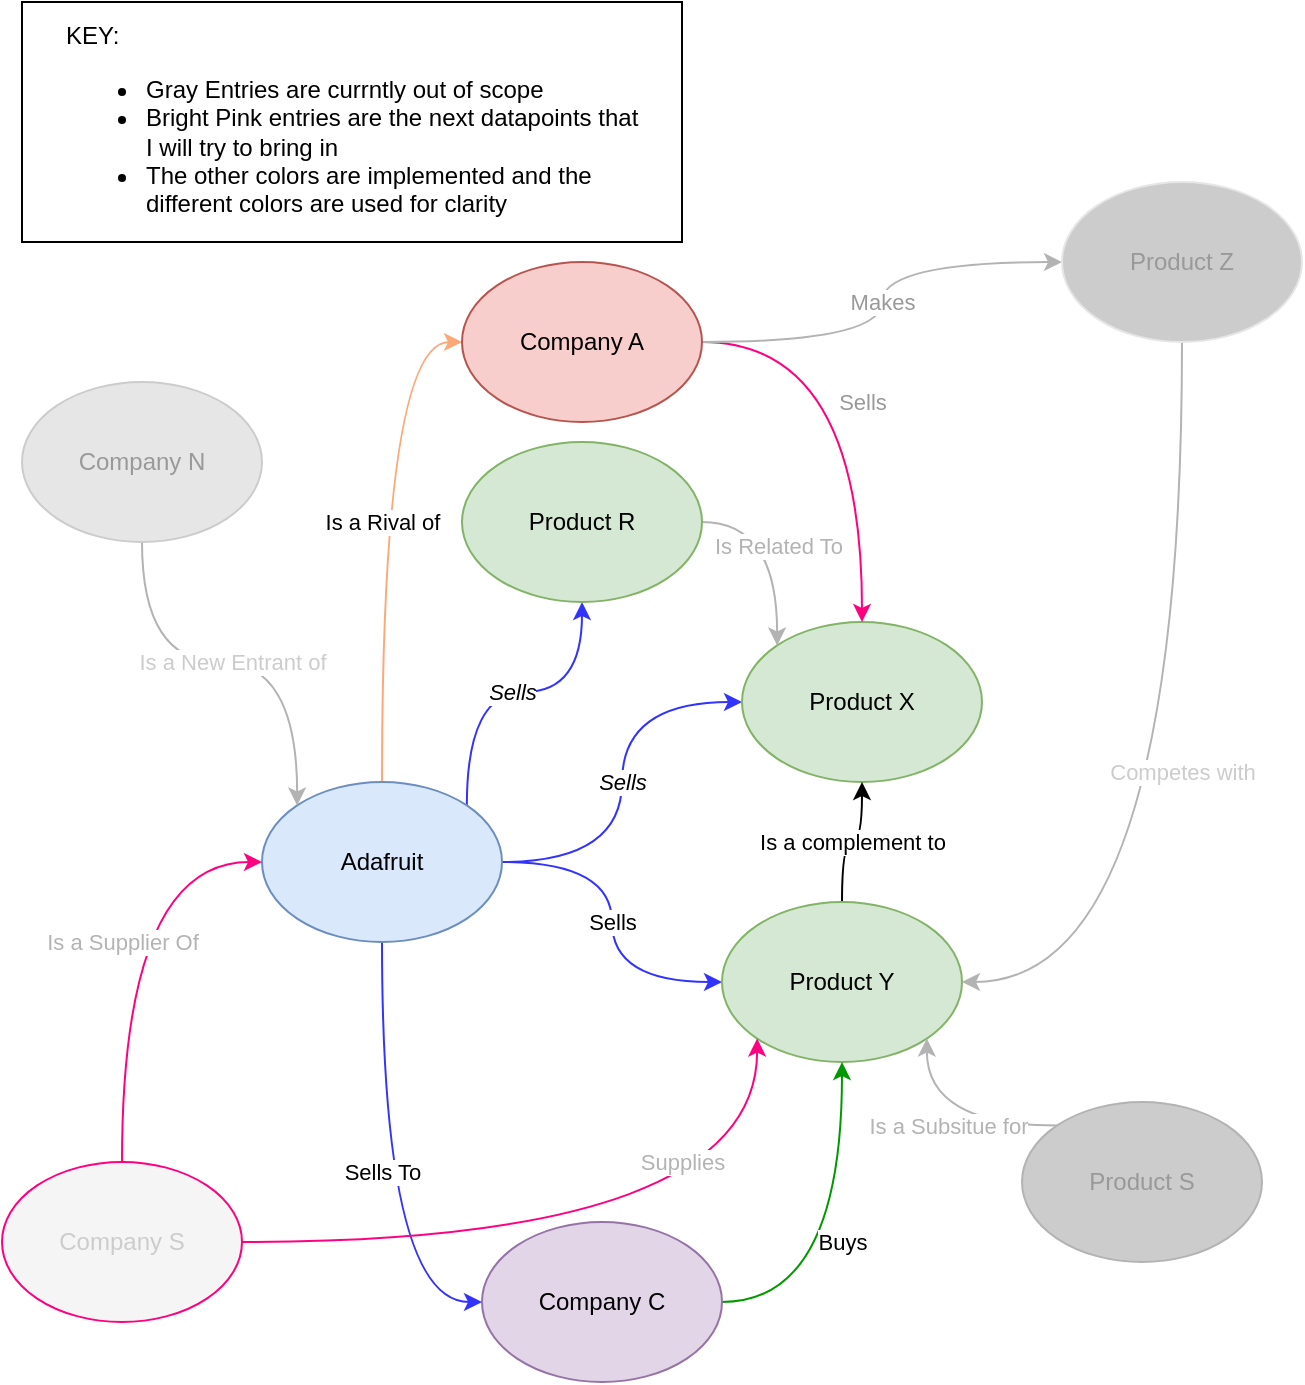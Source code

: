 <mxfile version="18.0.1" type="device"><diagram name="Page-1" id="42789a77-a242-8287-6e28-9cd8cfd52e62"><mxGraphModel dx="1185" dy="754" grid="1" gridSize="10" guides="1" tooltips="1" connect="1" arrows="1" fold="1" page="1" pageScale="1" pageWidth="1100" pageHeight="850" background="none" math="0" shadow="0"><root><mxCell id="0"/><mxCell id="1" parent="0"/><mxCell id="7chriWht_qutZHMmQo5J-3" value="" style="rounded=0;whiteSpace=wrap;html=1;" vertex="1" parent="1"><mxGeometry x="320" y="30" width="330" height="120" as="geometry"/></mxCell><mxCell id="vrHfYsoFtQO1pEJkf1KY-3" value="&lt;i&gt;Sells&lt;/i&gt;" style="edgeStyle=orthogonalEdgeStyle;orthogonalLoop=1;jettySize=auto;html=1;curved=1;strokeColor=#3333FF;" parent="1" source="vrHfYsoFtQO1pEJkf1KY-1" target="vrHfYsoFtQO1pEJkf1KY-2" edge="1"><mxGeometry relative="1" as="geometry"/></mxCell><mxCell id="vrHfYsoFtQO1pEJkf1KY-5" value="Sells" style="edgeStyle=orthogonalEdgeStyle;orthogonalLoop=1;jettySize=auto;html=1;curved=1;strokeColor=#3333FF;" parent="1" source="vrHfYsoFtQO1pEJkf1KY-1" target="vrHfYsoFtQO1pEJkf1KY-4" edge="1"><mxGeometry relative="1" as="geometry"/></mxCell><mxCell id="vrHfYsoFtQO1pEJkf1KY-7" value="Is a Rival of" style="edgeStyle=orthogonalEdgeStyle;curved=1;orthogonalLoop=1;jettySize=auto;html=1;entryX=0;entryY=0.5;entryDx=0;entryDy=0;strokeColor=#FCA877;" parent="1" source="vrHfYsoFtQO1pEJkf1KY-1" target="vrHfYsoFtQO1pEJkf1KY-6" edge="1"><mxGeometry relative="1" as="geometry"/></mxCell><mxCell id="vrHfYsoFtQO1pEJkf1KY-13" value="Sells To" style="edgeStyle=orthogonalEdgeStyle;curved=1;orthogonalLoop=1;jettySize=auto;html=1;entryX=0;entryY=0.5;entryDx=0;entryDy=0;strokeColor=#3333FF;" parent="1" source="vrHfYsoFtQO1pEJkf1KY-1" target="vrHfYsoFtQO1pEJkf1KY-12" edge="1"><mxGeometry relative="1" as="geometry"/></mxCell><mxCell id="vrHfYsoFtQO1pEJkf1KY-17" value="&lt;i&gt;Sells&lt;/i&gt;" style="edgeStyle=orthogonalEdgeStyle;curved=1;orthogonalLoop=1;jettySize=auto;html=1;exitX=1;exitY=0;exitDx=0;exitDy=0;entryX=0.5;entryY=1;entryDx=0;entryDy=0;strokeColor=#3333FF;" parent="1" source="vrHfYsoFtQO1pEJkf1KY-1" target="vrHfYsoFtQO1pEJkf1KY-16" edge="1"><mxGeometry relative="1" as="geometry"/></mxCell><mxCell id="vrHfYsoFtQO1pEJkf1KY-1" value="Adafruit" style="ellipse;whiteSpace=wrap;html=1;fillColor=#dae8fc;strokeColor=#6c8ebf;" parent="1" vertex="1"><mxGeometry x="440" y="420" width="120" height="80" as="geometry"/></mxCell><mxCell id="vrHfYsoFtQO1pEJkf1KY-2" value="Product X" style="ellipse;whiteSpace=wrap;html=1;fillColor=#d5e8d4;strokeColor=#82b366;" parent="1" vertex="1"><mxGeometry x="680" y="340" width="120" height="80" as="geometry"/></mxCell><mxCell id="vrHfYsoFtQO1pEJkf1KY-15" value="Is a complement to" style="edgeStyle=orthogonalEdgeStyle;curved=1;orthogonalLoop=1;jettySize=auto;html=1;exitX=0.5;exitY=0;exitDx=0;exitDy=0;entryX=0.5;entryY=1;entryDx=0;entryDy=0;" parent="1" source="vrHfYsoFtQO1pEJkf1KY-4" target="vrHfYsoFtQO1pEJkf1KY-2" edge="1"><mxGeometry relative="1" as="geometry"/></mxCell><mxCell id="vrHfYsoFtQO1pEJkf1KY-4" value="Product Y" style="ellipse;whiteSpace=wrap;html=1;fillColor=#d5e8d4;strokeColor=#82b366;" parent="1" vertex="1"><mxGeometry x="670" y="480" width="120" height="80" as="geometry"/></mxCell><mxCell id="vrHfYsoFtQO1pEJkf1KY-8" value="&lt;font color=&quot;#999999&quot;&gt;Sells&lt;/font&gt;" style="edgeStyle=orthogonalEdgeStyle;curved=1;orthogonalLoop=1;jettySize=auto;html=1;exitX=1;exitY=0.5;exitDx=0;exitDy=0;strokeColor=#FF0080;" parent="1" source="vrHfYsoFtQO1pEJkf1KY-6" target="vrHfYsoFtQO1pEJkf1KY-2" edge="1"><mxGeometry relative="1" as="geometry"><mxPoint as="offset"/></mxGeometry></mxCell><mxCell id="vrHfYsoFtQO1pEJkf1KY-10" value="&lt;font color=&quot;#999999&quot;&gt;Makes&lt;/font&gt;" style="edgeStyle=orthogonalEdgeStyle;curved=1;orthogonalLoop=1;jettySize=auto;html=1;strokeColor=#B3B3B3;" parent="1" source="vrHfYsoFtQO1pEJkf1KY-6" target="vrHfYsoFtQO1pEJkf1KY-9" edge="1"><mxGeometry relative="1" as="geometry"/></mxCell><mxCell id="vrHfYsoFtQO1pEJkf1KY-6" value="Company A" style="ellipse;whiteSpace=wrap;html=1;fillColor=#f8cecc;strokeColor=#b85450;" parent="1" vertex="1"><mxGeometry x="540" y="160" width="120" height="80" as="geometry"/></mxCell><mxCell id="vrHfYsoFtQO1pEJkf1KY-11" value="&lt;font color=&quot;#cccccc&quot;&gt;Competes with&lt;/font&gt;" style="edgeStyle=orthogonalEdgeStyle;curved=1;orthogonalLoop=1;jettySize=auto;html=1;exitX=0.5;exitY=1;exitDx=0;exitDy=0;entryX=1;entryY=0.5;entryDx=0;entryDy=0;strokeColor=#B3B3B3;" parent="1" source="vrHfYsoFtQO1pEJkf1KY-9" target="vrHfYsoFtQO1pEJkf1KY-4" edge="1"><mxGeometry relative="1" as="geometry"/></mxCell><mxCell id="vrHfYsoFtQO1pEJkf1KY-9" value="&lt;font color=&quot;#999999&quot;&gt;Product Z&lt;/font&gt;" style="ellipse;whiteSpace=wrap;html=1;fillColor=#CCCCCC;strokeColor=#E6E6E6;" parent="1" vertex="1"><mxGeometry x="840" y="120" width="120" height="80" as="geometry"/></mxCell><mxCell id="vrHfYsoFtQO1pEJkf1KY-14" value="Buys" style="edgeStyle=orthogonalEdgeStyle;curved=1;orthogonalLoop=1;jettySize=auto;html=1;exitX=1;exitY=0.5;exitDx=0;exitDy=0;strokeColor=#009900;" parent="1" source="vrHfYsoFtQO1pEJkf1KY-12" target="vrHfYsoFtQO1pEJkf1KY-4" edge="1"><mxGeometry relative="1" as="geometry"/></mxCell><mxCell id="vrHfYsoFtQO1pEJkf1KY-12" value="Company C" style="ellipse;whiteSpace=wrap;html=1;fillColor=#e1d5e7;strokeColor=#9673a6;" parent="1" vertex="1"><mxGeometry x="550" y="640" width="120" height="80" as="geometry"/></mxCell><mxCell id="vrHfYsoFtQO1pEJkf1KY-18" value="&lt;font color=&quot;#b3b3b3&quot;&gt;Is Related To&lt;/font&gt;" style="edgeStyle=orthogonalEdgeStyle;curved=1;orthogonalLoop=1;jettySize=auto;html=1;exitX=1;exitY=0.5;exitDx=0;exitDy=0;entryX=0;entryY=0;entryDx=0;entryDy=0;strokeColor=#B3B3B3;" parent="1" source="vrHfYsoFtQO1pEJkf1KY-16" target="vrHfYsoFtQO1pEJkf1KY-2" edge="1"><mxGeometry relative="1" as="geometry"/></mxCell><mxCell id="vrHfYsoFtQO1pEJkf1KY-16" value="Product R" style="ellipse;whiteSpace=wrap;html=1;fillColor=#d5e8d4;strokeColor=#82b366;" parent="1" vertex="1"><mxGeometry x="540" y="250" width="120" height="80" as="geometry"/></mxCell><mxCell id="vrHfYsoFtQO1pEJkf1KY-21" value="&lt;font color=&quot;#b3b3b3&quot;&gt;Is a Subsitue for&lt;/font&gt;" style="edgeStyle=orthogonalEdgeStyle;curved=1;orthogonalLoop=1;jettySize=auto;html=1;exitX=0;exitY=0;exitDx=0;exitDy=0;entryX=1;entryY=1;entryDx=0;entryDy=0;strokeColor=#B3B3B3;" parent="1" source="vrHfYsoFtQO1pEJkf1KY-20" target="vrHfYsoFtQO1pEJkf1KY-4" edge="1"><mxGeometry relative="1" as="geometry"/></mxCell><mxCell id="vrHfYsoFtQO1pEJkf1KY-20" value="&lt;font color=&quot;#999999&quot;&gt;Product S&lt;/font&gt;" style="ellipse;whiteSpace=wrap;html=1;fillColor=#CCCCCC;strokeColor=#B3B3B3;" parent="1" vertex="1"><mxGeometry x="820" y="580" width="120" height="80" as="geometry"/></mxCell><mxCell id="vrHfYsoFtQO1pEJkf1KY-25" value="&lt;font color=&quot;#b3b3b3&quot;&gt;Is a Supplier Of&lt;/font&gt;" style="edgeStyle=orthogonalEdgeStyle;curved=1;orthogonalLoop=1;jettySize=auto;html=1;exitX=0.5;exitY=0;exitDx=0;exitDy=0;entryX=0;entryY=0.5;entryDx=0;entryDy=0;strokeColor=#FF0080;" parent="1" source="vrHfYsoFtQO1pEJkf1KY-22" target="vrHfYsoFtQO1pEJkf1KY-1" edge="1"><mxGeometry relative="1" as="geometry"/></mxCell><mxCell id="vrHfYsoFtQO1pEJkf1KY-26" value="&lt;font color=&quot;#b3b3b3&quot;&gt;Supplies&lt;/font&gt;" style="edgeStyle=orthogonalEdgeStyle;curved=1;orthogonalLoop=1;jettySize=auto;html=1;exitX=1;exitY=0.5;exitDx=0;exitDy=0;entryX=0;entryY=1;entryDx=0;entryDy=0;strokeColor=#FF0080;" parent="1" source="vrHfYsoFtQO1pEJkf1KY-22" target="vrHfYsoFtQO1pEJkf1KY-4" edge="1"><mxGeometry x="0.657" y="38" relative="1" as="geometry"><mxPoint as="offset"/></mxGeometry></mxCell><mxCell id="vrHfYsoFtQO1pEJkf1KY-22" value="&lt;font color=&quot;#cccccc&quot;&gt;Company S&lt;/font&gt;" style="ellipse;whiteSpace=wrap;html=1;fillColor=#f5f5f5;strokeColor=#FF0080;fontColor=#333333;" parent="1" vertex="1"><mxGeometry x="310" y="610" width="120" height="80" as="geometry"/></mxCell><mxCell id="vrHfYsoFtQO1pEJkf1KY-29" value="&lt;font color=&quot;#cccccc&quot;&gt;Is a New Entrant of&lt;/font&gt;" style="edgeStyle=orthogonalEdgeStyle;curved=1;orthogonalLoop=1;jettySize=auto;html=1;exitX=0.5;exitY=1;exitDx=0;exitDy=0;entryX=0;entryY=0;entryDx=0;entryDy=0;strokeColor=#B3B3B3;" parent="1" source="vrHfYsoFtQO1pEJkf1KY-27" target="vrHfYsoFtQO1pEJkf1KY-1" edge="1"><mxGeometry relative="1" as="geometry"/></mxCell><mxCell id="vrHfYsoFtQO1pEJkf1KY-27" value="&lt;font color=&quot;#999999&quot;&gt;Company N&lt;/font&gt;" style="ellipse;whiteSpace=wrap;html=1;fillColor=#E6E6E6;strokeColor=#CCCCCC;fontColor=#000000;" parent="1" vertex="1"><mxGeometry x="320" y="220" width="120" height="80" as="geometry"/></mxCell><mxCell id="7chriWht_qutZHMmQo5J-1" value="KEY: &lt;br&gt;&lt;ul&gt;&lt;li&gt;Gray Entries are currntly out of scope&lt;/li&gt;&lt;li&gt;Bright Pink entries are the next datapoints that I will try to bring in&lt;/li&gt;&lt;li&gt;The other colors are implemented and the different colors are used for clarity&lt;/li&gt;&lt;/ul&gt;" style="text;html=1;strokeColor=none;fillColor=none;align=left;verticalAlign=middle;whiteSpace=wrap;rounded=0;" vertex="1" parent="1"><mxGeometry x="340" y="80" width="290" height="30" as="geometry"/></mxCell></root></mxGraphModel></diagram></mxfile>